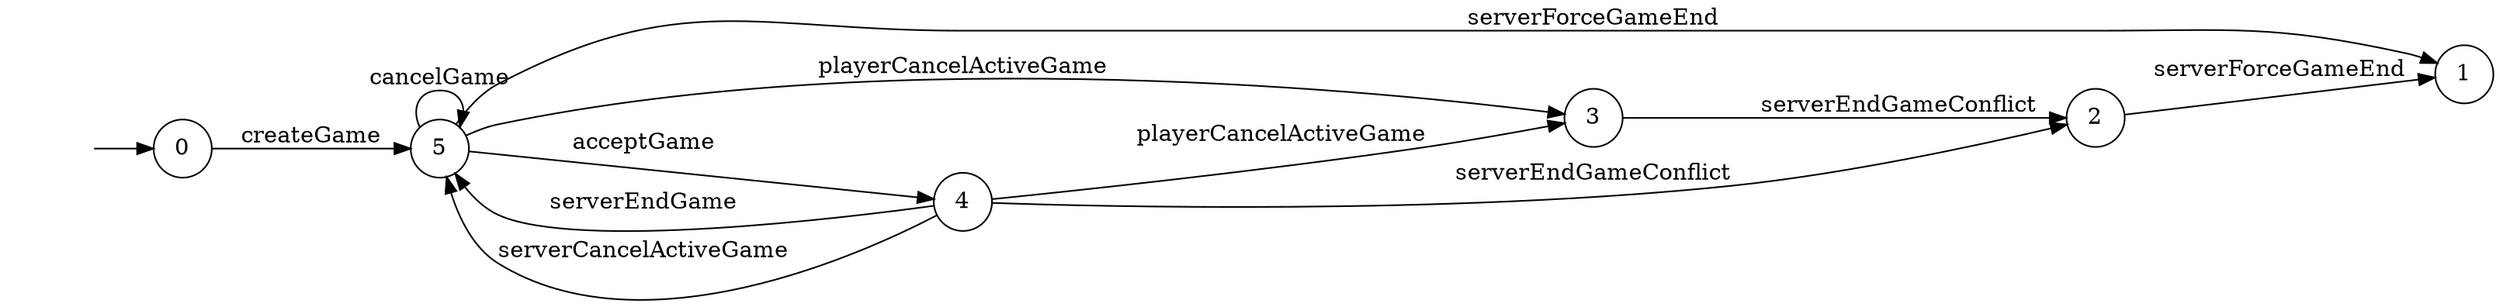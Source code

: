 digraph "./InvConPlus/Dapp-Automata-data/result//gamechannel-fix/0xC95D227a1CF92b6FD156265AA8A3cA7c7DE0F28e/GameChannel/FSM-4" {
	graph [rankdir=LR]
	"" [label="" shape=plaintext]
	3 [label=3 shape=circle]
	5 [label=5 shape=circle]
	0 [label=0 shape=circle]
	1 [label=1 shape=circle]
	2 [label=2 shape=circle]
	4 [label=4 shape=circle]
	"" -> 0 [label=""]
	0 -> 5 [label=createGame]
	5 -> 5 [label=cancelGame]
	5 -> 4 [label=acceptGame]
	5 -> 3 [label=playerCancelActiveGame]
	5 -> 1 [label=serverForceGameEnd]
	2 -> 1 [label=serverForceGameEnd]
	3 -> 2 [label=serverEndGameConflict]
	4 -> 5 [label=serverEndGame]
	4 -> 3 [label=playerCancelActiveGame]
	4 -> 5 [label=serverCancelActiveGame]
	4 -> 2 [label=serverEndGameConflict]
}

